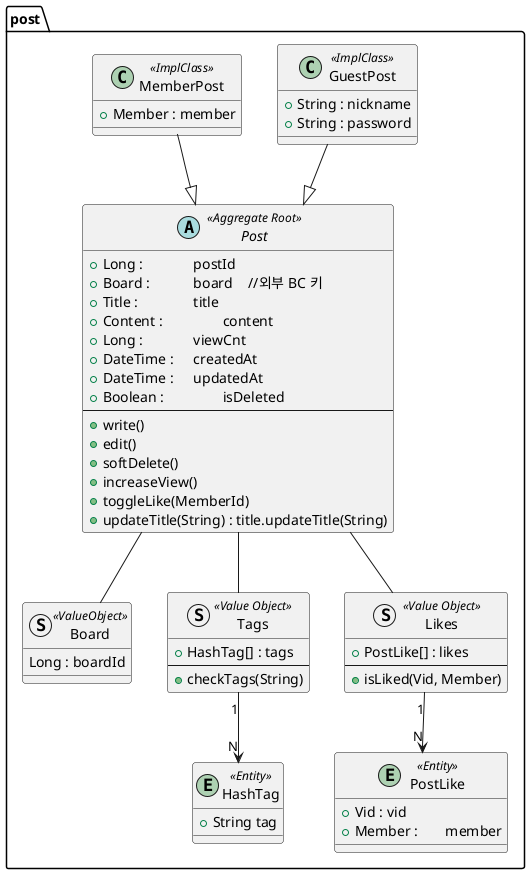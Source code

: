 @startuml

package "post" {
    abstract Post <<Aggregate Root>>{
        +Long :\t\t postId
        +Board :\t\t board  \t//외부 BC 키
        +Title :\t\t title
        +Content :\t\t content
        +Long :\t\t viewCnt
        +DateTime :\t createdAt
        +DateTime :\t updatedAt
        +Boolean :\t\t isDeleted
        --
        +write()
        +edit()
        +softDelete()
        +increaseView()
        +toggleLike(MemberId)
        +updateTitle(String) : title.updateTitle(String)
    }
    class GuestPost <<ImplClass>>{
        +String : nickname
        +String : password
    }
    class MemberPost <<ImplClass>>{
        +Member : member
    }

    'VO
    struct Board <<ValueObject>>{
        Long : boardId
    }
    Post -- Board


    '해시태그
    entity HashTag <<Entity>>{
        +String tag
    }
    struct Tags <<Value Object>>{
        +HashTag[] : tags
        --
        +checkTags(String)
    }
    Post -- Tags
    Tags "1" --> "N" HashTag


    '좋아요
    entity PostLike <<Entity>>{
        +Vid :\t vid
        +Member :\t member
    }
    struct Likes <<Value Object>>{
        +PostLike[] : likes
        --
        +isLiked(Vid, Member)
    }
    Post -- Likes
    Likes "1" --> "N" PostLike

    '공통
    GuestPost --|> Post
    MemberPost --|> Post
}
@enduml